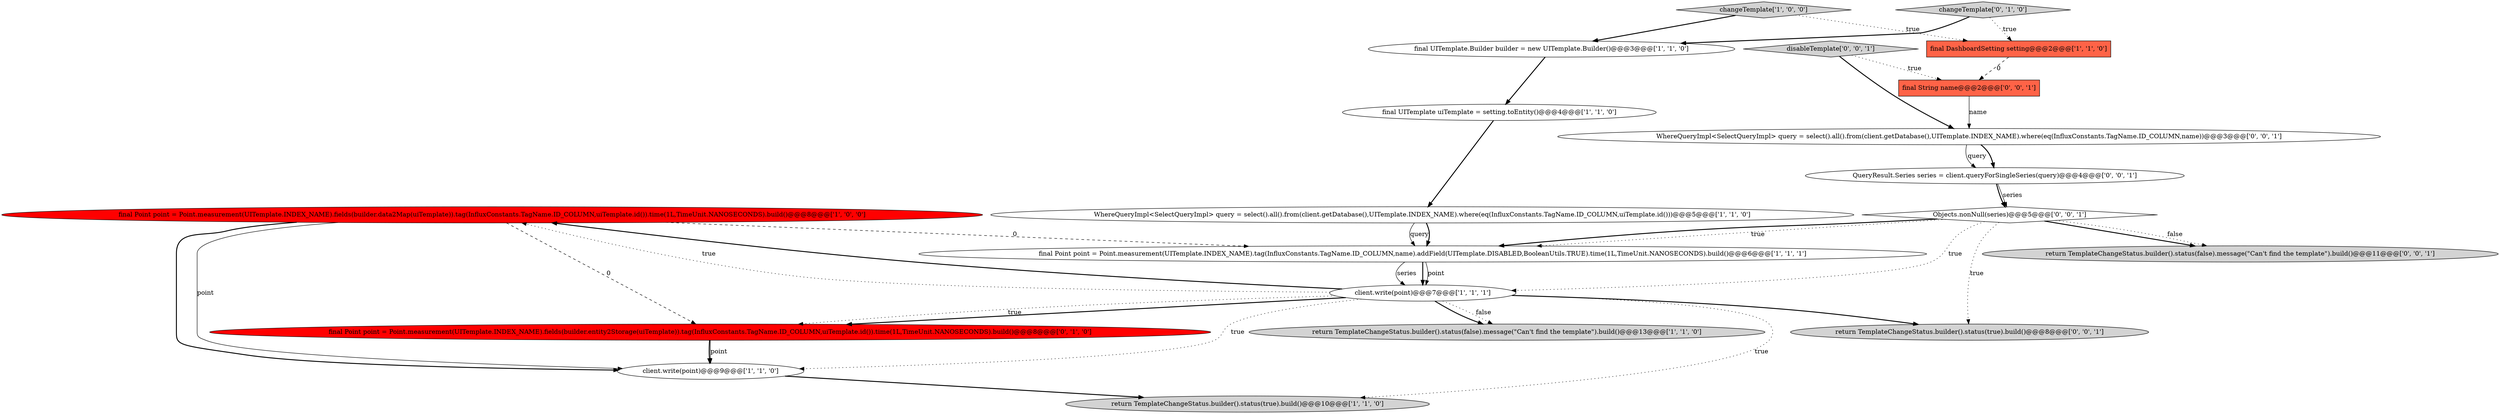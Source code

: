 digraph {
5 [style = filled, label = "final Point point = Point.measurement(UITemplate.INDEX_NAME).fields(builder.data2Map(uiTemplate)).tag(InfluxConstants.TagName.ID_COLUMN,uiTemplate.id()).time(1L,TimeUnit.NANOSECONDS).build()@@@8@@@['1', '0', '0']", fillcolor = red, shape = ellipse image = "AAA1AAABBB1BBB"];
11 [style = filled, label = "final Point point = Point.measurement(UITemplate.INDEX_NAME).fields(builder.entity2Storage(uiTemplate)).tag(InfluxConstants.TagName.ID_COLUMN,uiTemplate.id()).time(1L,TimeUnit.NANOSECONDS).build()@@@8@@@['0', '1', '0']", fillcolor = red, shape = ellipse image = "AAA1AAABBB2BBB"];
7 [style = filled, label = "client.write(point)@@@7@@@['1', '1', '1']", fillcolor = white, shape = ellipse image = "AAA0AAABBB1BBB"];
0 [style = filled, label = "final UITemplate.Builder builder = new UITemplate.Builder()@@@3@@@['1', '1', '0']", fillcolor = white, shape = ellipse image = "AAA0AAABBB1BBB"];
10 [style = filled, label = "return TemplateChangeStatus.builder().status(true).build()@@@10@@@['1', '1', '0']", fillcolor = lightgray, shape = ellipse image = "AAA0AAABBB1BBB"];
15 [style = filled, label = "final String name@@@2@@@['0', '0', '1']", fillcolor = tomato, shape = box image = "AAA0AAABBB3BBB"];
16 [style = filled, label = "return TemplateChangeStatus.builder().status(true).build()@@@8@@@['0', '0', '1']", fillcolor = lightgray, shape = ellipse image = "AAA0AAABBB3BBB"];
4 [style = filled, label = "changeTemplate['1', '0', '0']", fillcolor = lightgray, shape = diamond image = "AAA0AAABBB1BBB"];
9 [style = filled, label = "WhereQueryImpl<SelectQueryImpl> query = select().all().from(client.getDatabase(),UITemplate.INDEX_NAME).where(eq(InfluxConstants.TagName.ID_COLUMN,uiTemplate.id()))@@@5@@@['1', '1', '0']", fillcolor = white, shape = ellipse image = "AAA0AAABBB1BBB"];
17 [style = filled, label = "QueryResult.Series series = client.queryForSingleSeries(query)@@@4@@@['0', '0', '1']", fillcolor = white, shape = ellipse image = "AAA0AAABBB3BBB"];
13 [style = filled, label = "WhereQueryImpl<SelectQueryImpl> query = select().all().from(client.getDatabase(),UITemplate.INDEX_NAME).where(eq(InfluxConstants.TagName.ID_COLUMN,name))@@@3@@@['0', '0', '1']", fillcolor = white, shape = ellipse image = "AAA0AAABBB3BBB"];
6 [style = filled, label = "final Point point = Point.measurement(UITemplate.INDEX_NAME).tag(InfluxConstants.TagName.ID_COLUMN,name).addField(UITemplate.DISABLED,BooleanUtils.TRUE).time(1L,TimeUnit.NANOSECONDS).build()@@@6@@@['1', '1', '1']", fillcolor = white, shape = ellipse image = "AAA0AAABBB1BBB"];
14 [style = filled, label = "disableTemplate['0', '0', '1']", fillcolor = lightgray, shape = diamond image = "AAA0AAABBB3BBB"];
18 [style = filled, label = "Objects.nonNull(series)@@@5@@@['0', '0', '1']", fillcolor = white, shape = diamond image = "AAA0AAABBB3BBB"];
19 [style = filled, label = "return TemplateChangeStatus.builder().status(false).message(\"Can't find the template\").build()@@@11@@@['0', '0', '1']", fillcolor = lightgray, shape = ellipse image = "AAA0AAABBB3BBB"];
8 [style = filled, label = "return TemplateChangeStatus.builder().status(false).message(\"Can't find the template\").build()@@@13@@@['1', '1', '0']", fillcolor = lightgray, shape = ellipse image = "AAA0AAABBB1BBB"];
2 [style = filled, label = "final DashboardSetting setting@@@2@@@['1', '1', '0']", fillcolor = tomato, shape = box image = "AAA0AAABBB1BBB"];
3 [style = filled, label = "final UITemplate uiTemplate = setting.toEntity()@@@4@@@['1', '1', '0']", fillcolor = white, shape = ellipse image = "AAA0AAABBB1BBB"];
1 [style = filled, label = "client.write(point)@@@9@@@['1', '1', '0']", fillcolor = white, shape = ellipse image = "AAA0AAABBB1BBB"];
12 [style = filled, label = "changeTemplate['0', '1', '0']", fillcolor = lightgray, shape = diamond image = "AAA0AAABBB2BBB"];
0->3 [style = bold, label=""];
11->1 [style = solid, label="point"];
7->11 [style = bold, label=""];
7->10 [style = dotted, label="true"];
18->7 [style = dotted, label="true"];
5->1 [style = solid, label="point"];
11->1 [style = bold, label=""];
18->16 [style = dotted, label="true"];
9->6 [style = solid, label="query"];
12->2 [style = dotted, label="true"];
18->19 [style = bold, label=""];
7->8 [style = bold, label=""];
12->0 [style = bold, label=""];
6->7 [style = solid, label="point"];
4->0 [style = bold, label=""];
9->6 [style = bold, label=""];
7->5 [style = dotted, label="true"];
18->6 [style = dotted, label="true"];
6->7 [style = solid, label="series"];
2->15 [style = dashed, label="0"];
3->9 [style = bold, label=""];
5->1 [style = bold, label=""];
13->17 [style = bold, label=""];
17->18 [style = solid, label="series"];
7->5 [style = bold, label=""];
14->15 [style = dotted, label="true"];
7->11 [style = dotted, label="true"];
15->13 [style = solid, label="name"];
5->11 [style = dashed, label="0"];
5->6 [style = dashed, label="0"];
18->6 [style = bold, label=""];
7->8 [style = dotted, label="false"];
7->16 [style = bold, label=""];
13->17 [style = solid, label="query"];
18->19 [style = dotted, label="false"];
14->13 [style = bold, label=""];
6->7 [style = bold, label=""];
7->1 [style = dotted, label="true"];
1->10 [style = bold, label=""];
4->2 [style = dotted, label="true"];
17->18 [style = bold, label=""];
}
